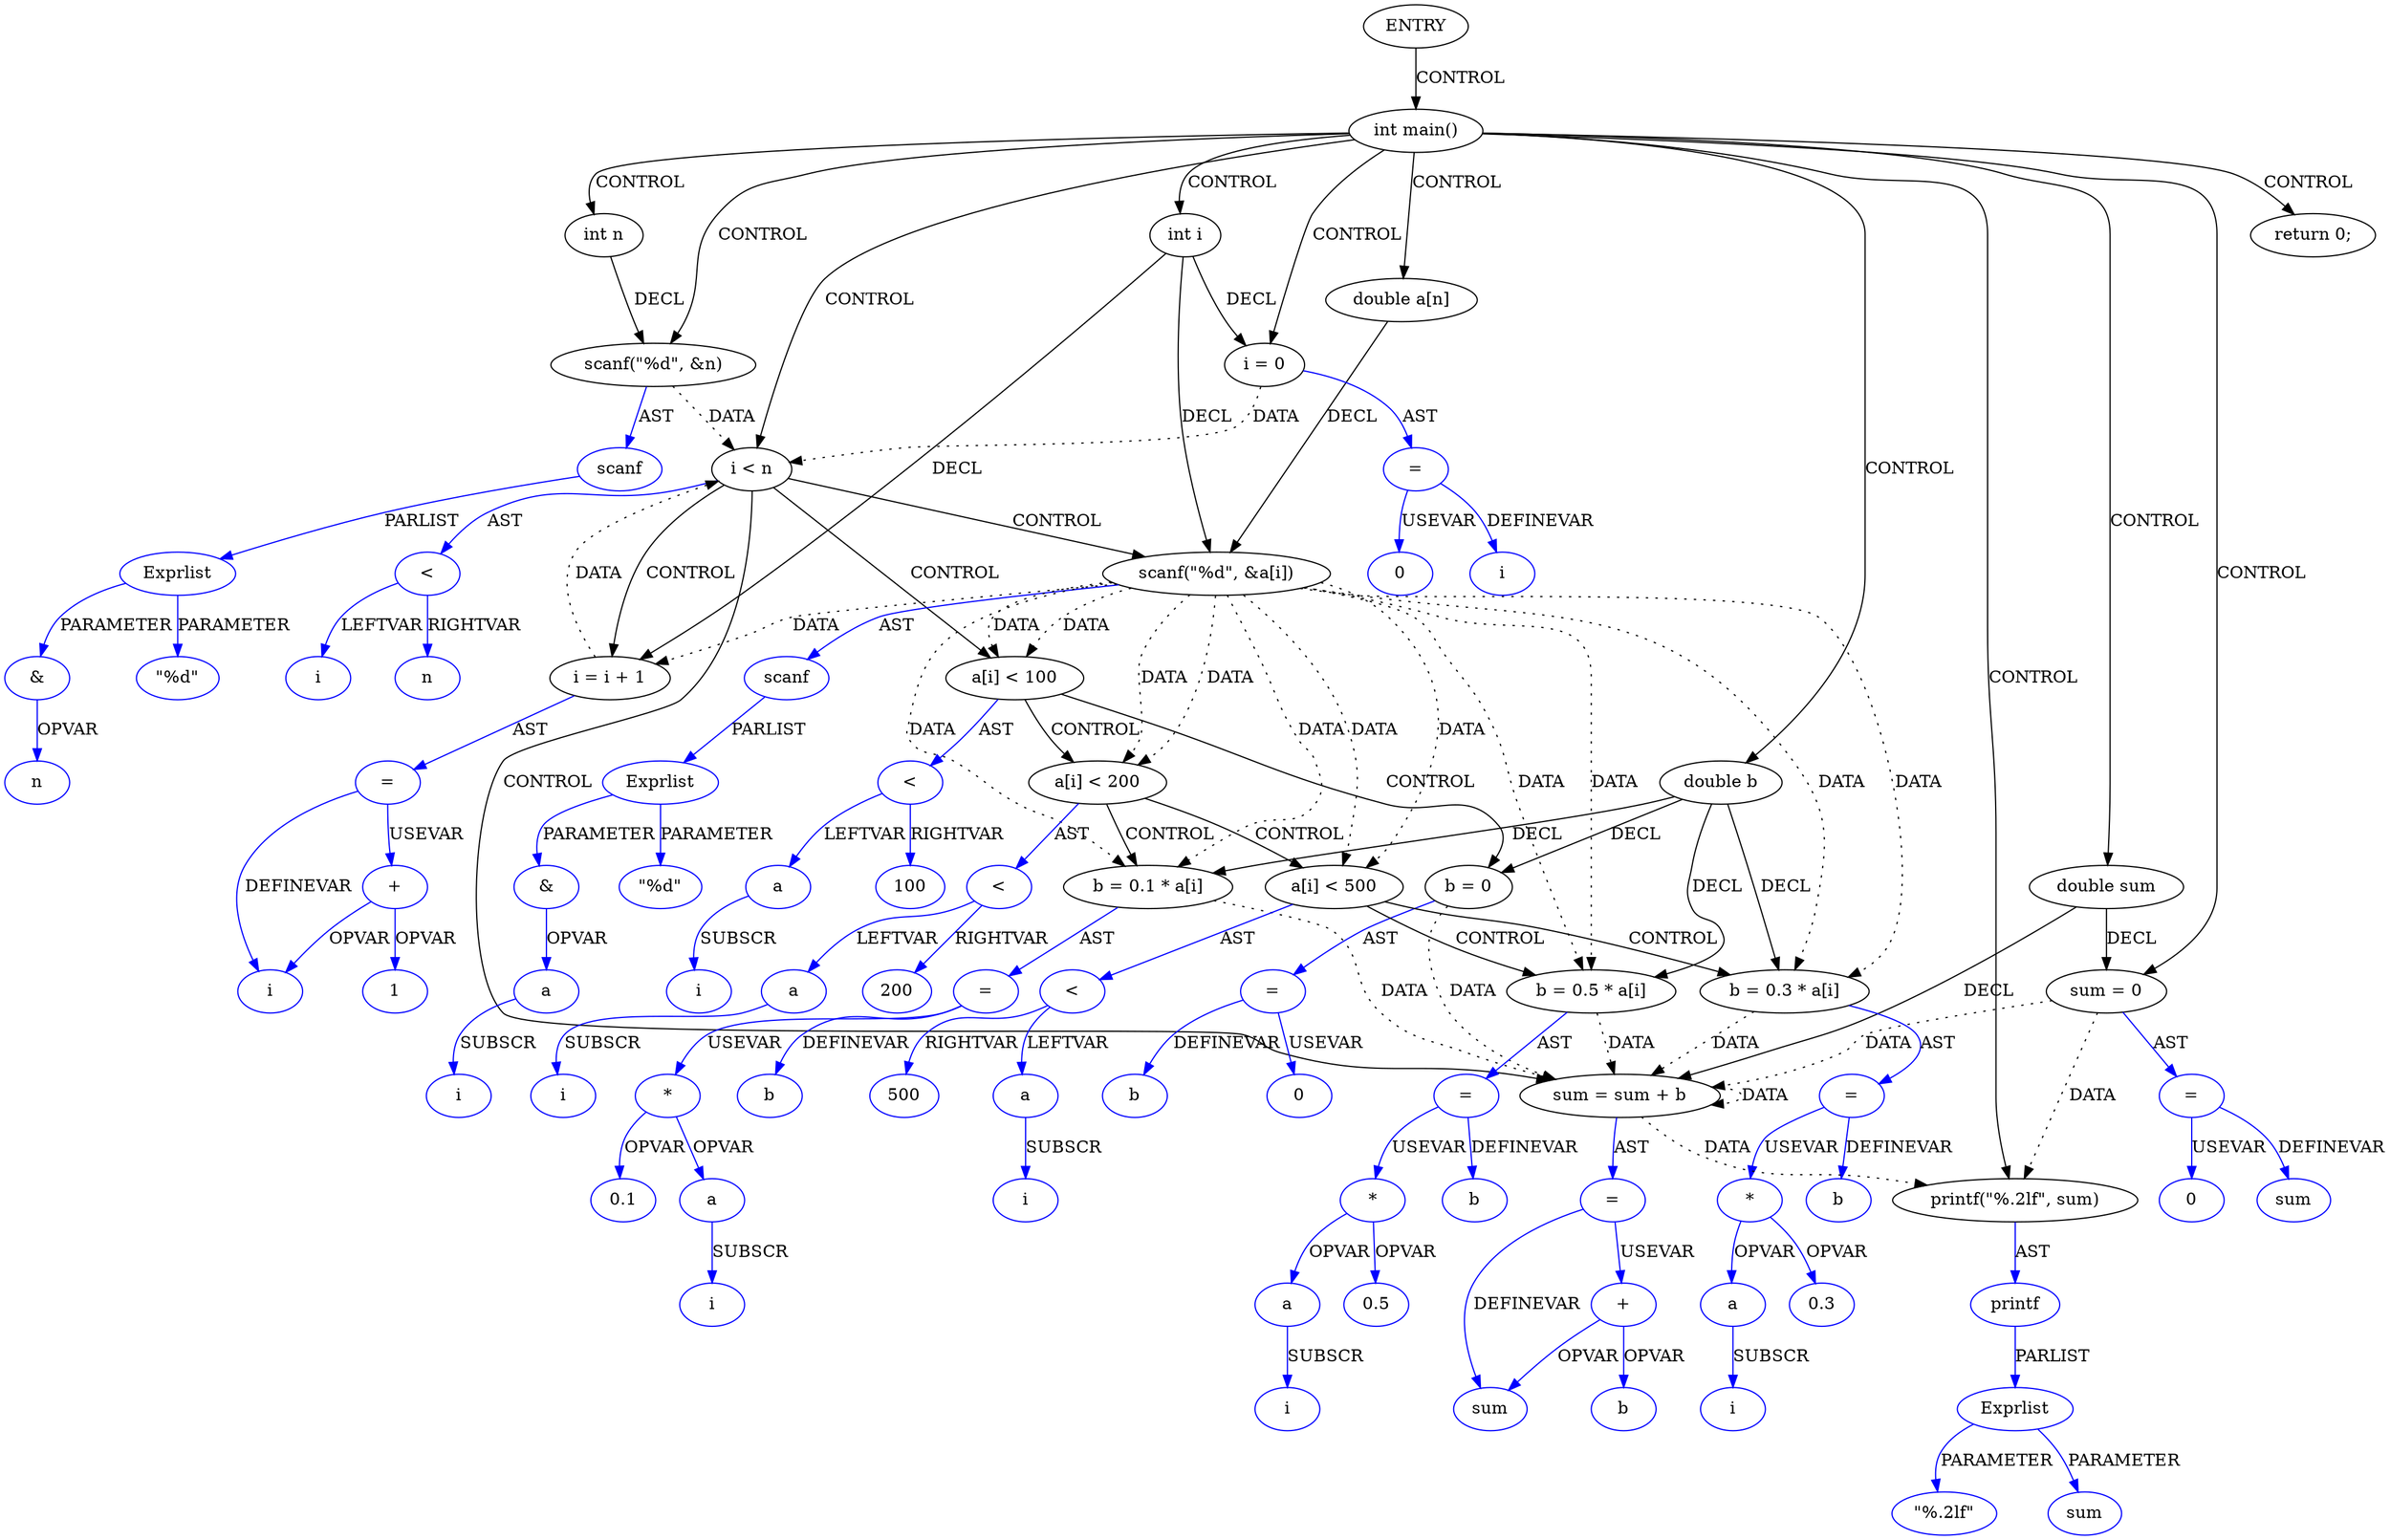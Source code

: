 digraph DotForMerge{
Node1 [label="ENTRY",type="ENTRY",coord="-1"];
Node2 [label="int main()",type="CONTROL",coord="2"];
Node4 [label="int n",type="DECL",coord="3",varname="n",vartype="int"];
Node5 [label="int i",type="DECL",coord="3",varname="i",vartype="int"];
Node6 [label="scanf(\"%d\", &n)",type="CALL",coord="4"];
Node7 [label="scanf",type="FUNCNAME",coord="4",color=blue];
Node8 [label="Exprlist",type="EXPRS",coord="4",color=blue];
Node9 [label="\"%d\"",type="CONST",coord="4",color=blue];
Node10 [label="&",type="OP",coord="4",color=blue];
Node11 [label="n",type="VAR",coord="4",color=blue];
Node12 [label="double a[n]",type="DECL",coord="5",varname="a",vartype="double[]"];
Node13 [label="double b",type="DECL",coord="5",varname="b",vartype="double"];
Node14 [label="double sum",type="DECL",coord="5",varname="sum",vartype="double"];
Node15 [label="sum = 0",type="ASSIGN",coord="6"];
Node16 [label="=",type="ASSIGNOP",coord="6",color=blue];
Node17 [label="sum",type="VAR",coord="6",color=blue];
Node18 [label="0",type="CONST",coord="6",color=blue];
Node19 [label="i = 0",type="ASSIGN",coord="7"];
Node20 [label="=",type="ASSIGNOP",coord="7",color=blue];
Node21 [label="i",type="VAR",coord="7",color=blue];
Node22 [label="0",type="CONST",coord="7",color=blue];
Node23 [label="i < n",type="CONTROL",coord="7"];
Node26 [label="scanf(\"%d\", &a[i])",type="CALL",coord="8"];
Node27 [label="scanf",type="FUNCNAME",coord="8",color=blue];
Node28 [label="Exprlist",type="EXPRS",coord="8",color=blue];
Node29 [label="\"%d\"",type="CONST",coord="8",color=blue];
Node30 [label="&",type="OP",coord="8",color=blue];
Node31 [label="a",type="ARRVAR",coord="8",color=blue];
Node32 [label="i",type="VAR",coord="8",color=blue];
Node33 [label="a[i] < 100",type="CONTROL",coord="9"];
Node35 [label="b = 0",type="ASSIGN",coord="10"];
Node36 [label="=",type="ASSIGNOP",coord="10",color=blue];
Node37 [label="b",type="VAR",coord="10",color=blue];
Node38 [label="0",type="CONST",coord="10",color=blue];
Node39 [label="a[i] < 200",type="CONTROL",coord="12"];
Node41 [label="b = 0.1 * a[i]",type="ASSIGN",coord="13"];
Node42 [label="=",type="ASSIGNOP",coord="13",color=blue];
Node43 [label="b",type="VAR",coord="13",color=blue];
Node44 [label="*",type="OP",coord="13",color=blue];
Node45 [label="0.1",type="CONST",coord="13",color=blue];
Node46 [label="a",type="ARRVAR",coord="13",color=blue];
Node47 [label="i",type="VAR",coord="13",color=blue];
Node48 [label="a[i] < 500",type="CONTROL",coord="15"];
Node50 [label="b = 0.3 * a[i]",type="ASSIGN",coord="16"];
Node51 [label="=",type="ASSIGNOP",coord="16",color=blue];
Node52 [label="b",type="VAR",coord="16",color=blue];
Node53 [label="*",type="OP",coord="16",color=blue];
Node54 [label="0.3",type="CONST",coord="16",color=blue];
Node55 [label="a",type="ARRVAR",coord="16",color=blue];
Node56 [label="i",type="VAR",coord="16",color=blue];
Node57 [label="b = 0.5 * a[i]",type="ASSIGN",coord="19"];
Node58 [label="=",type="ASSIGNOP",coord="19",color=blue];
Node59 [label="b",type="VAR",coord="19",color=blue];
Node60 [label="*",type="OP",coord="19",color=blue];
Node61 [label="0.5",type="CONST",coord="19",color=blue];
Node62 [label="a",type="ARRVAR",coord="19",color=blue];
Node63 [label="i",type="VAR",coord="19",color=blue];
Node64 [label="<",type="OP",coord="15",color=blue];
Node65 [label="a",type="ARRVAR",coord="15",color=blue];
Node66 [label="i",type="VAR",coord="15",color=blue];
Node67 [label="500",type="CONST",coord="15",color=blue];
Node68 [label="<",type="OP",coord="12",color=blue];
Node69 [label="a",type="ARRVAR",coord="12",color=blue];
Node70 [label="i",type="VAR",coord="12",color=blue];
Node71 [label="200",type="CONST",coord="12",color=blue];
Node72 [label="<",type="OP",coord="9",color=blue];
Node73 [label="a",type="ARRVAR",coord="9",color=blue];
Node74 [label="i",type="VAR",coord="9",color=blue];
Node75 [label="100",type="CONST",coord="9",color=blue];
Node76 [label="sum = sum + b",type="ASSIGN",coord="21"];
Node77 [label="=",type="ASSIGNOP",coord="21",color=blue];
Node78 [label="sum",type="VAR",coord="21",color=blue];
Node79 [label="+",type="OP",coord="21",color=blue];
Node80 [label="b",type="VAR",coord="21",color=blue];
Node81 [label="i = i + 1",type="ASSIGN",coord="7"];
Node82 [label="=",type="ASSIGNOP",coord="7",color=blue];
Node83 [label="i",type="VAR",coord="7",color=blue];
Node84 [label="+",type="OP",coord="7",color=blue];
Node85 [label="1",type="CONST",coord="7",color=blue];
Node86 [label="<",type="OP",coord="7",color=blue];
Node87 [label="i",type="VAR",coord="7",color=blue];
Node88 [label="n",type="VAR",coord="7",color=blue];
Node89 [label="printf(\"%.2lf\", sum)",type="CALL",coord="23"];
Node90 [label="printf",type="FUNCNAME",coord="23",color=blue];
Node91 [label="Exprlist",type="EXPRS",coord="23",color=blue];
Node92 [label="\"%.2lf\"",type="CONST",coord="23",color=blue];
Node93 [label="sum",type="VAR",coord="23",color=blue];
Node94 [label="return 0;",type="RETURN",coord="24"];
Node1->Node2 [label = "CONTROL" ];
Node2->Node4 [label = "CONTROL" ];
Node2->Node5 [label = "CONTROL" ];
Node2->Node6 [label = "CONTROL" ];
Node2->Node12 [label = "CONTROL" ];
Node2->Node13 [label = "CONTROL" ];
Node2->Node14 [label = "CONTROL" ];
Node2->Node15 [label = "CONTROL" ];
Node2->Node19 [label = "CONTROL" ];
Node2->Node23 [label = "CONTROL" ];
Node2->Node89 [label = "CONTROL" ];
Node2->Node94 [label = "CONTROL" ];
Node23->Node26 [label = "CONTROL" ];
Node23->Node33 [label = "CONTROL" ];
Node23->Node76 [label = "CONTROL" ];
Node23->Node81 [label = "CONTROL" ];
Node33->Node35 [label = "CONTROL" ];
Node33->Node39 [label = "CONTROL" ];
Node39->Node41 [label = "CONTROL" ];
Node39->Node48 [label = "CONTROL" ];
Node48->Node50 [label = "CONTROL" ];
Node48->Node57 [label = "CONTROL" ];
Node6->Node23 [label = "DATA", style = dotted ]
Node15->Node76 [label = "DATA", style = dotted ]
Node15->Node89 [label = "DATA", style = dotted ]
Node19->Node23 [label = "DATA", style = dotted ]
Node26->Node33 [label = "DATA", style = dotted ]
Node26->Node33 [label = "DATA", style = dotted ]
Node26->Node39 [label = "DATA", style = dotted ]
Node26->Node39 [label = "DATA", style = dotted ]
Node26->Node41 [label = "DATA", style = dotted ]
Node26->Node41 [label = "DATA", style = dotted ]
Node26->Node48 [label = "DATA", style = dotted ]
Node26->Node48 [label = "DATA", style = dotted ]
Node26->Node50 [label = "DATA", style = dotted ]
Node26->Node50 [label = "DATA", style = dotted ]
Node26->Node57 [label = "DATA", style = dotted ]
Node26->Node57 [label = "DATA", style = dotted ]
Node26->Node81 [label = "DATA", style = dotted ]
Node35->Node76 [label = "DATA", style = dotted ]
Node41->Node76 [label = "DATA", style = dotted ]
Node50->Node76 [label = "DATA", style = dotted ]
Node57->Node76 [label = "DATA", style = dotted ]
Node76->Node76 [label = "DATA", style = dotted ]
Node76->Node89 [label = "DATA", style = dotted ]
Node81->Node23 [label = "DATA", style = dotted ]
Node4->Node6 [label = "DECL"]
Node5->Node26 [label = "DECL"]
Node5->Node19 [label = "DECL"]
Node5->Node81 [label = "DECL"]
Node12->Node26 [label = "DECL"]
Node13->Node50 [label = "DECL"]
Node13->Node35 [label = "DECL"]
Node13->Node57 [label = "DECL"]
Node13->Node41 [label = "DECL"]
Node14->Node15 [label = "DECL"]
Node14->Node76 [label = "DECL"]
Node6->Node7 [label = "AST" color=blue]
Node7->Node8 [label = "PARLIST" color=blue]
Node8->Node9 [label = "PARAMETER" color=blue]
Node8->Node10 [label = "PARAMETER" color=blue]
Node10->Node11 [label = "OPVAR" color=blue]
Node15->Node16 [label = "AST" color=blue]
Node16->Node17 [label = "DEFINEVAR" color=blue]
Node16->Node18 [label = "USEVAR" color=blue]
Node19->Node20 [label = "AST" color=blue]
Node20->Node21 [label = "DEFINEVAR" color=blue]
Node20->Node22 [label = "USEVAR" color=blue]
Node23->Node86 [label = "AST" color=blue]
Node26->Node27 [label = "AST" color=blue]
Node27->Node28 [label = "PARLIST" color=blue]
Node28->Node29 [label = "PARAMETER" color=blue]
Node28->Node30 [label = "PARAMETER" color=blue]
Node30->Node31 [label = "OPVAR" color=blue]
Node31->Node32 [label = "SUBSCR" color=blue]
Node33->Node72 [label = "AST" color=blue]
Node35->Node36 [label = "AST" color=blue]
Node36->Node37 [label = "DEFINEVAR" color=blue]
Node36->Node38 [label = "USEVAR" color=blue]
Node39->Node68 [label = "AST" color=blue]
Node41->Node42 [label = "AST" color=blue]
Node42->Node43 [label = "DEFINEVAR" color=blue]
Node42->Node44 [label = "USEVAR" color=blue]
Node44->Node45 [label = "OPVAR" color=blue]
Node44->Node46 [label = "OPVAR" color=blue]
Node46->Node47 [label = "SUBSCR" color=blue]
Node48->Node64 [label = "AST" color=blue]
Node50->Node51 [label = "AST" color=blue]
Node51->Node52 [label = "DEFINEVAR" color=blue]
Node51->Node53 [label = "USEVAR" color=blue]
Node53->Node54 [label = "OPVAR" color=blue]
Node53->Node55 [label = "OPVAR" color=blue]
Node55->Node56 [label = "SUBSCR" color=blue]
Node57->Node58 [label = "AST" color=blue]
Node58->Node59 [label = "DEFINEVAR" color=blue]
Node58->Node60 [label = "USEVAR" color=blue]
Node60->Node61 [label = "OPVAR" color=blue]
Node60->Node62 [label = "OPVAR" color=blue]
Node62->Node63 [label = "SUBSCR" color=blue]
Node64->Node65 [label = "LEFTVAR" color=blue]
Node64->Node67 [label = "RIGHTVAR" color=blue]
Node65->Node66 [label = "SUBSCR" color=blue]
Node68->Node69 [label = "LEFTVAR" color=blue]
Node68->Node71 [label = "RIGHTVAR" color=blue]
Node69->Node70 [label = "SUBSCR" color=blue]
Node72->Node73 [label = "LEFTVAR" color=blue]
Node72->Node75 [label = "RIGHTVAR" color=blue]
Node73->Node74 [label = "SUBSCR" color=blue]
Node76->Node77 [label = "AST" color=blue]
Node77->Node78 [label = "DEFINEVAR" color=blue]
Node77->Node79 [label = "USEVAR" color=blue]
Node79->Node78 [label = "OPVAR" color=blue]
Node79->Node80 [label = "OPVAR" color=blue]
Node81->Node82 [label = "AST" color=blue]
Node82->Node83 [label = "DEFINEVAR" color=blue]
Node82->Node84 [label = "USEVAR" color=blue]
Node84->Node83 [label = "OPVAR" color=blue]
Node84->Node85 [label = "OPVAR" color=blue]
Node86->Node87 [label = "LEFTVAR" color=blue]
Node86->Node88 [label = "RIGHTVAR" color=blue]
Node89->Node90 [label = "AST" color=blue]
Node90->Node91 [label = "PARLIST" color=blue]
Node91->Node92 [label = "PARAMETER" color=blue]
Node91->Node93 [label = "PARAMETER" color=blue]
}
